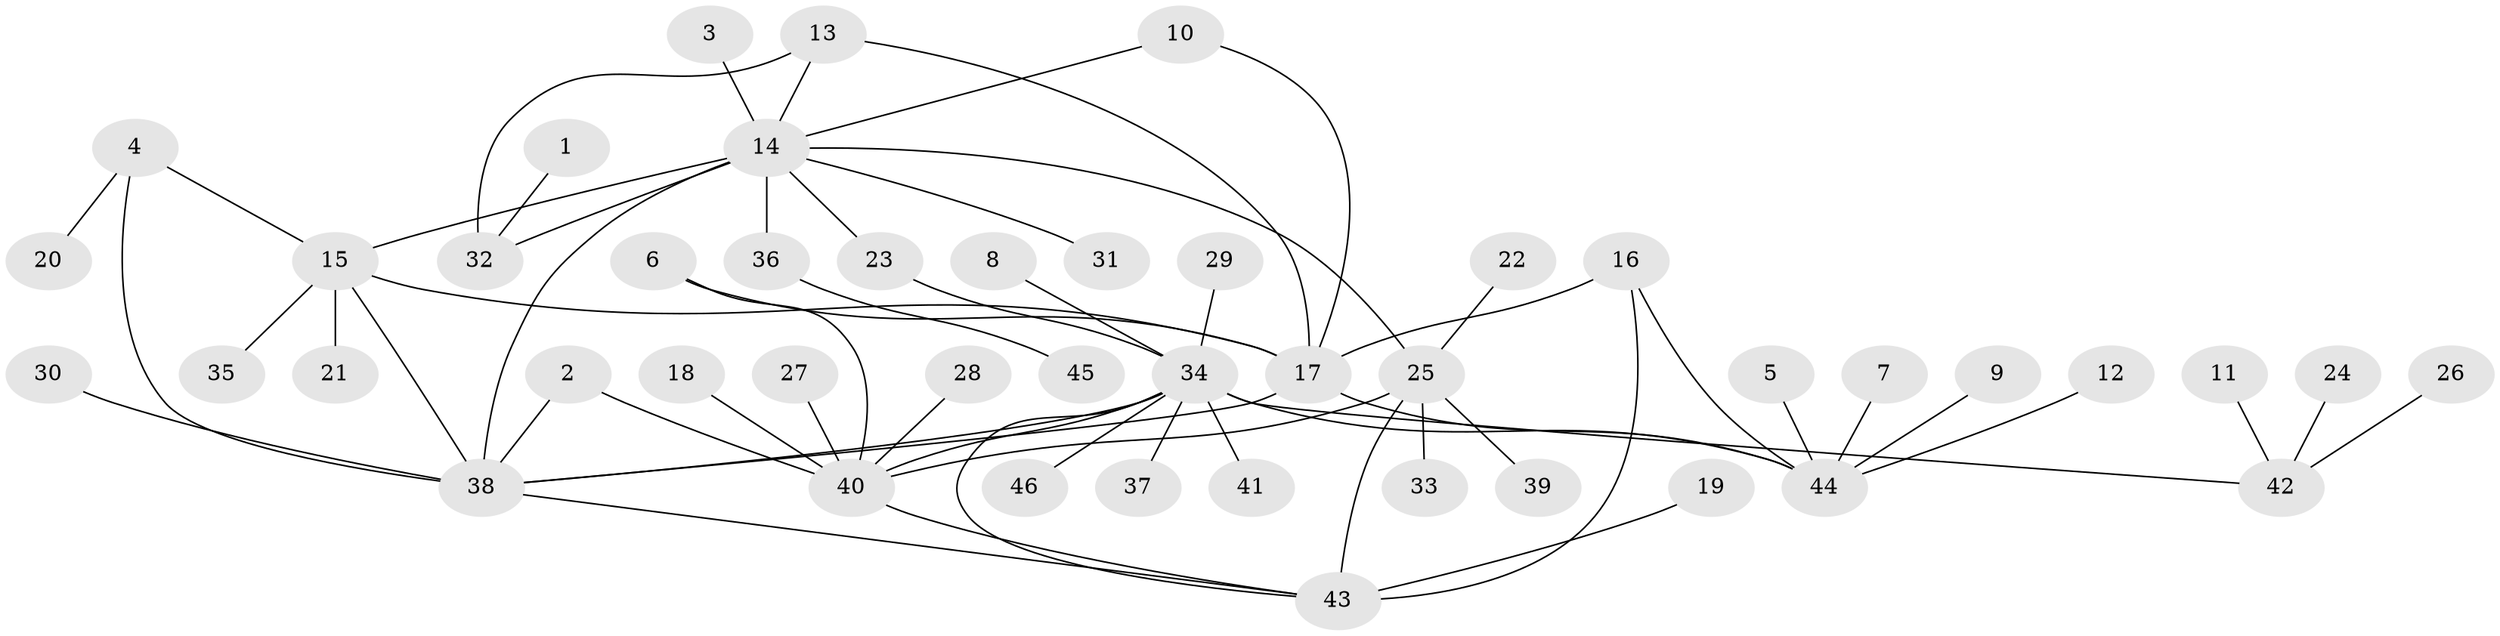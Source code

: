 // original degree distribution, {8: 0.021739130434782608, 9: 0.043478260869565216, 3: 0.08695652173913043, 5: 0.03260869565217391, 6: 0.03260869565217391, 12: 0.010869565217391304, 4: 0.021739130434782608, 11: 0.010869565217391304, 10: 0.021739130434782608, 1: 0.5652173913043478, 2: 0.15217391304347827}
// Generated by graph-tools (version 1.1) at 2025/50/03/09/25 03:50:37]
// undirected, 46 vertices, 61 edges
graph export_dot {
graph [start="1"]
  node [color=gray90,style=filled];
  1;
  2;
  3;
  4;
  5;
  6;
  7;
  8;
  9;
  10;
  11;
  12;
  13;
  14;
  15;
  16;
  17;
  18;
  19;
  20;
  21;
  22;
  23;
  24;
  25;
  26;
  27;
  28;
  29;
  30;
  31;
  32;
  33;
  34;
  35;
  36;
  37;
  38;
  39;
  40;
  41;
  42;
  43;
  44;
  45;
  46;
  1 -- 32 [weight=1.0];
  2 -- 38 [weight=1.0];
  2 -- 40 [weight=1.0];
  3 -- 14 [weight=1.0];
  4 -- 15 [weight=2.0];
  4 -- 20 [weight=1.0];
  4 -- 38 [weight=2.0];
  5 -- 44 [weight=1.0];
  6 -- 17 [weight=1.0];
  6 -- 40 [weight=1.0];
  7 -- 44 [weight=1.0];
  8 -- 34 [weight=1.0];
  9 -- 44 [weight=1.0];
  10 -- 14 [weight=1.0];
  10 -- 17 [weight=1.0];
  11 -- 42 [weight=1.0];
  12 -- 44 [weight=1.0];
  13 -- 14 [weight=1.0];
  13 -- 17 [weight=2.0];
  13 -- 32 [weight=2.0];
  14 -- 15 [weight=1.0];
  14 -- 23 [weight=1.0];
  14 -- 25 [weight=1.0];
  14 -- 31 [weight=1.0];
  14 -- 32 [weight=2.0];
  14 -- 36 [weight=1.0];
  14 -- 38 [weight=1.0];
  15 -- 17 [weight=1.0];
  15 -- 21 [weight=1.0];
  15 -- 35 [weight=1.0];
  15 -- 38 [weight=1.0];
  16 -- 17 [weight=2.0];
  16 -- 43 [weight=2.0];
  16 -- 44 [weight=2.0];
  17 -- 38 [weight=1.0];
  17 -- 44 [weight=1.0];
  18 -- 40 [weight=1.0];
  19 -- 43 [weight=1.0];
  22 -- 25 [weight=1.0];
  23 -- 34 [weight=3.0];
  24 -- 42 [weight=1.0];
  25 -- 33 [weight=1.0];
  25 -- 39 [weight=1.0];
  25 -- 40 [weight=2.0];
  25 -- 43 [weight=2.0];
  26 -- 42 [weight=1.0];
  27 -- 40 [weight=1.0];
  28 -- 40 [weight=1.0];
  29 -- 34 [weight=1.0];
  30 -- 38 [weight=1.0];
  34 -- 37 [weight=1.0];
  34 -- 38 [weight=1.0];
  34 -- 40 [weight=1.0];
  34 -- 41 [weight=1.0];
  34 -- 42 [weight=1.0];
  34 -- 43 [weight=1.0];
  34 -- 44 [weight=1.0];
  34 -- 46 [weight=1.0];
  36 -- 45 [weight=1.0];
  38 -- 43 [weight=1.0];
  40 -- 43 [weight=1.0];
}
